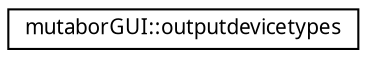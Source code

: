 digraph "Grafische Darstellung der Klassenhierarchie"
{
  edge [fontname="Sans",fontsize="10",labelfontname="Sans",labelfontsize="10"];
  node [fontname="Sans",fontsize="10",shape=record];
  rankdir="LR";
  Node0 [label="mutaborGUI::outputdevicetypes",height=0.2,width=0.4,color="black", fillcolor="white", style="filled",URL="$d8/d41/structmutaborGUI_1_1outputdevicetypes.html"];
}
